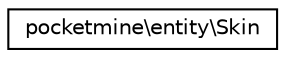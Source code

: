 digraph "Graphical Class Hierarchy"
{
 // INTERACTIVE_SVG=YES
 // LATEX_PDF_SIZE
  edge [fontname="Helvetica",fontsize="10",labelfontname="Helvetica",labelfontsize="10"];
  node [fontname="Helvetica",fontsize="10",shape=record];
  rankdir="LR";
  Node0 [label="pocketmine\\entity\\Skin",height=0.2,width=0.4,color="black", fillcolor="white", style="filled",URL="$d8/d49/classpocketmine_1_1entity_1_1_skin.html",tooltip=" "];
}
